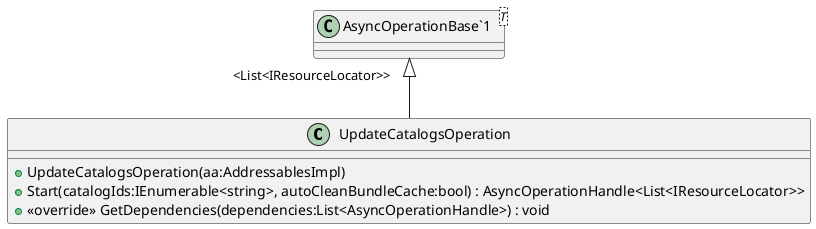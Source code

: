 @startuml
class UpdateCatalogsOperation {
    + UpdateCatalogsOperation(aa:AddressablesImpl)
    + Start(catalogIds:IEnumerable<string>, autoCleanBundleCache:bool) : AsyncOperationHandle<List<IResourceLocator>>
    + <<override>> GetDependencies(dependencies:List<AsyncOperationHandle>) : void
}
class "AsyncOperationBase`1"<T> {
}
"AsyncOperationBase`1" "<List<IResourceLocator>>" <|-- UpdateCatalogsOperation
@enduml
